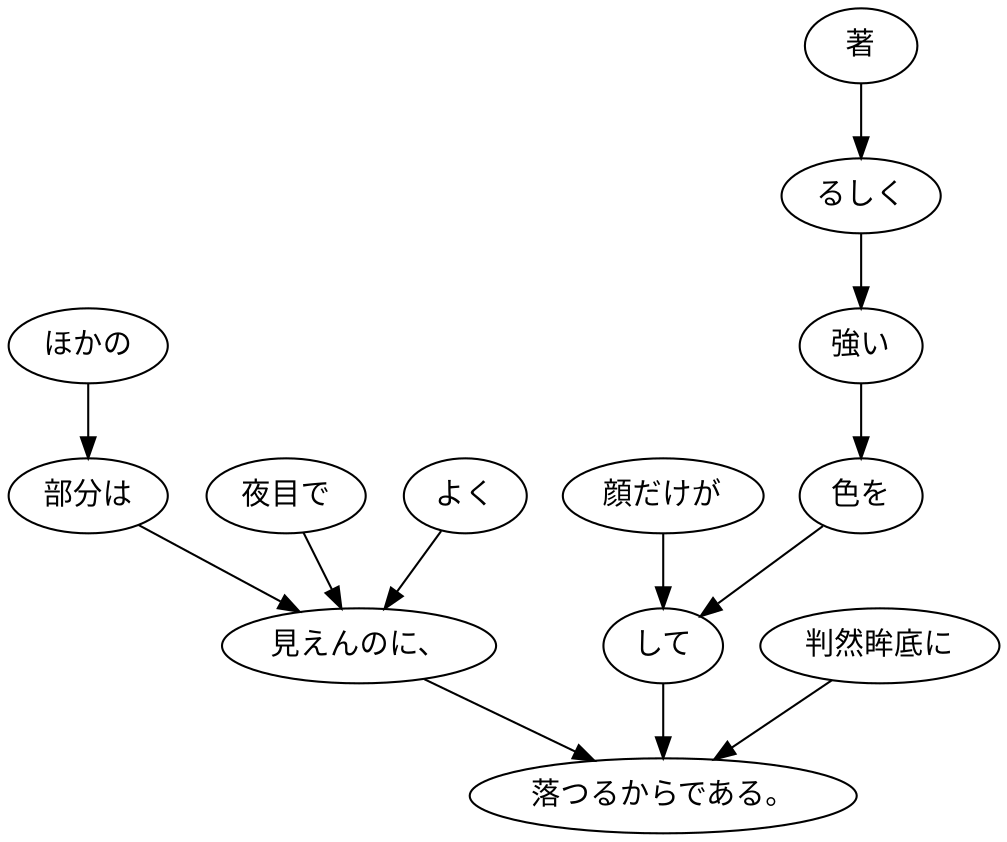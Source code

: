 digraph graph3281 {
	node0 [label="ほかの"];
	node1 [label="部分は"];
	node2 [label="夜目で"];
	node3 [label="よく"];
	node4 [label="見えんのに、"];
	node5 [label="顔だけが"];
	node6 [label="著"];
	node7 [label="るしく"];
	node8 [label="強い"];
	node9 [label="色を"];
	node10 [label="して"];
	node11 [label="判然眸底に"];
	node12 [label="落つるからである。"];
	node0 -> node1;
	node1 -> node4;
	node2 -> node4;
	node3 -> node4;
	node4 -> node12;
	node5 -> node10;
	node6 -> node7;
	node7 -> node8;
	node8 -> node9;
	node9 -> node10;
	node10 -> node12;
	node11 -> node12;
}
